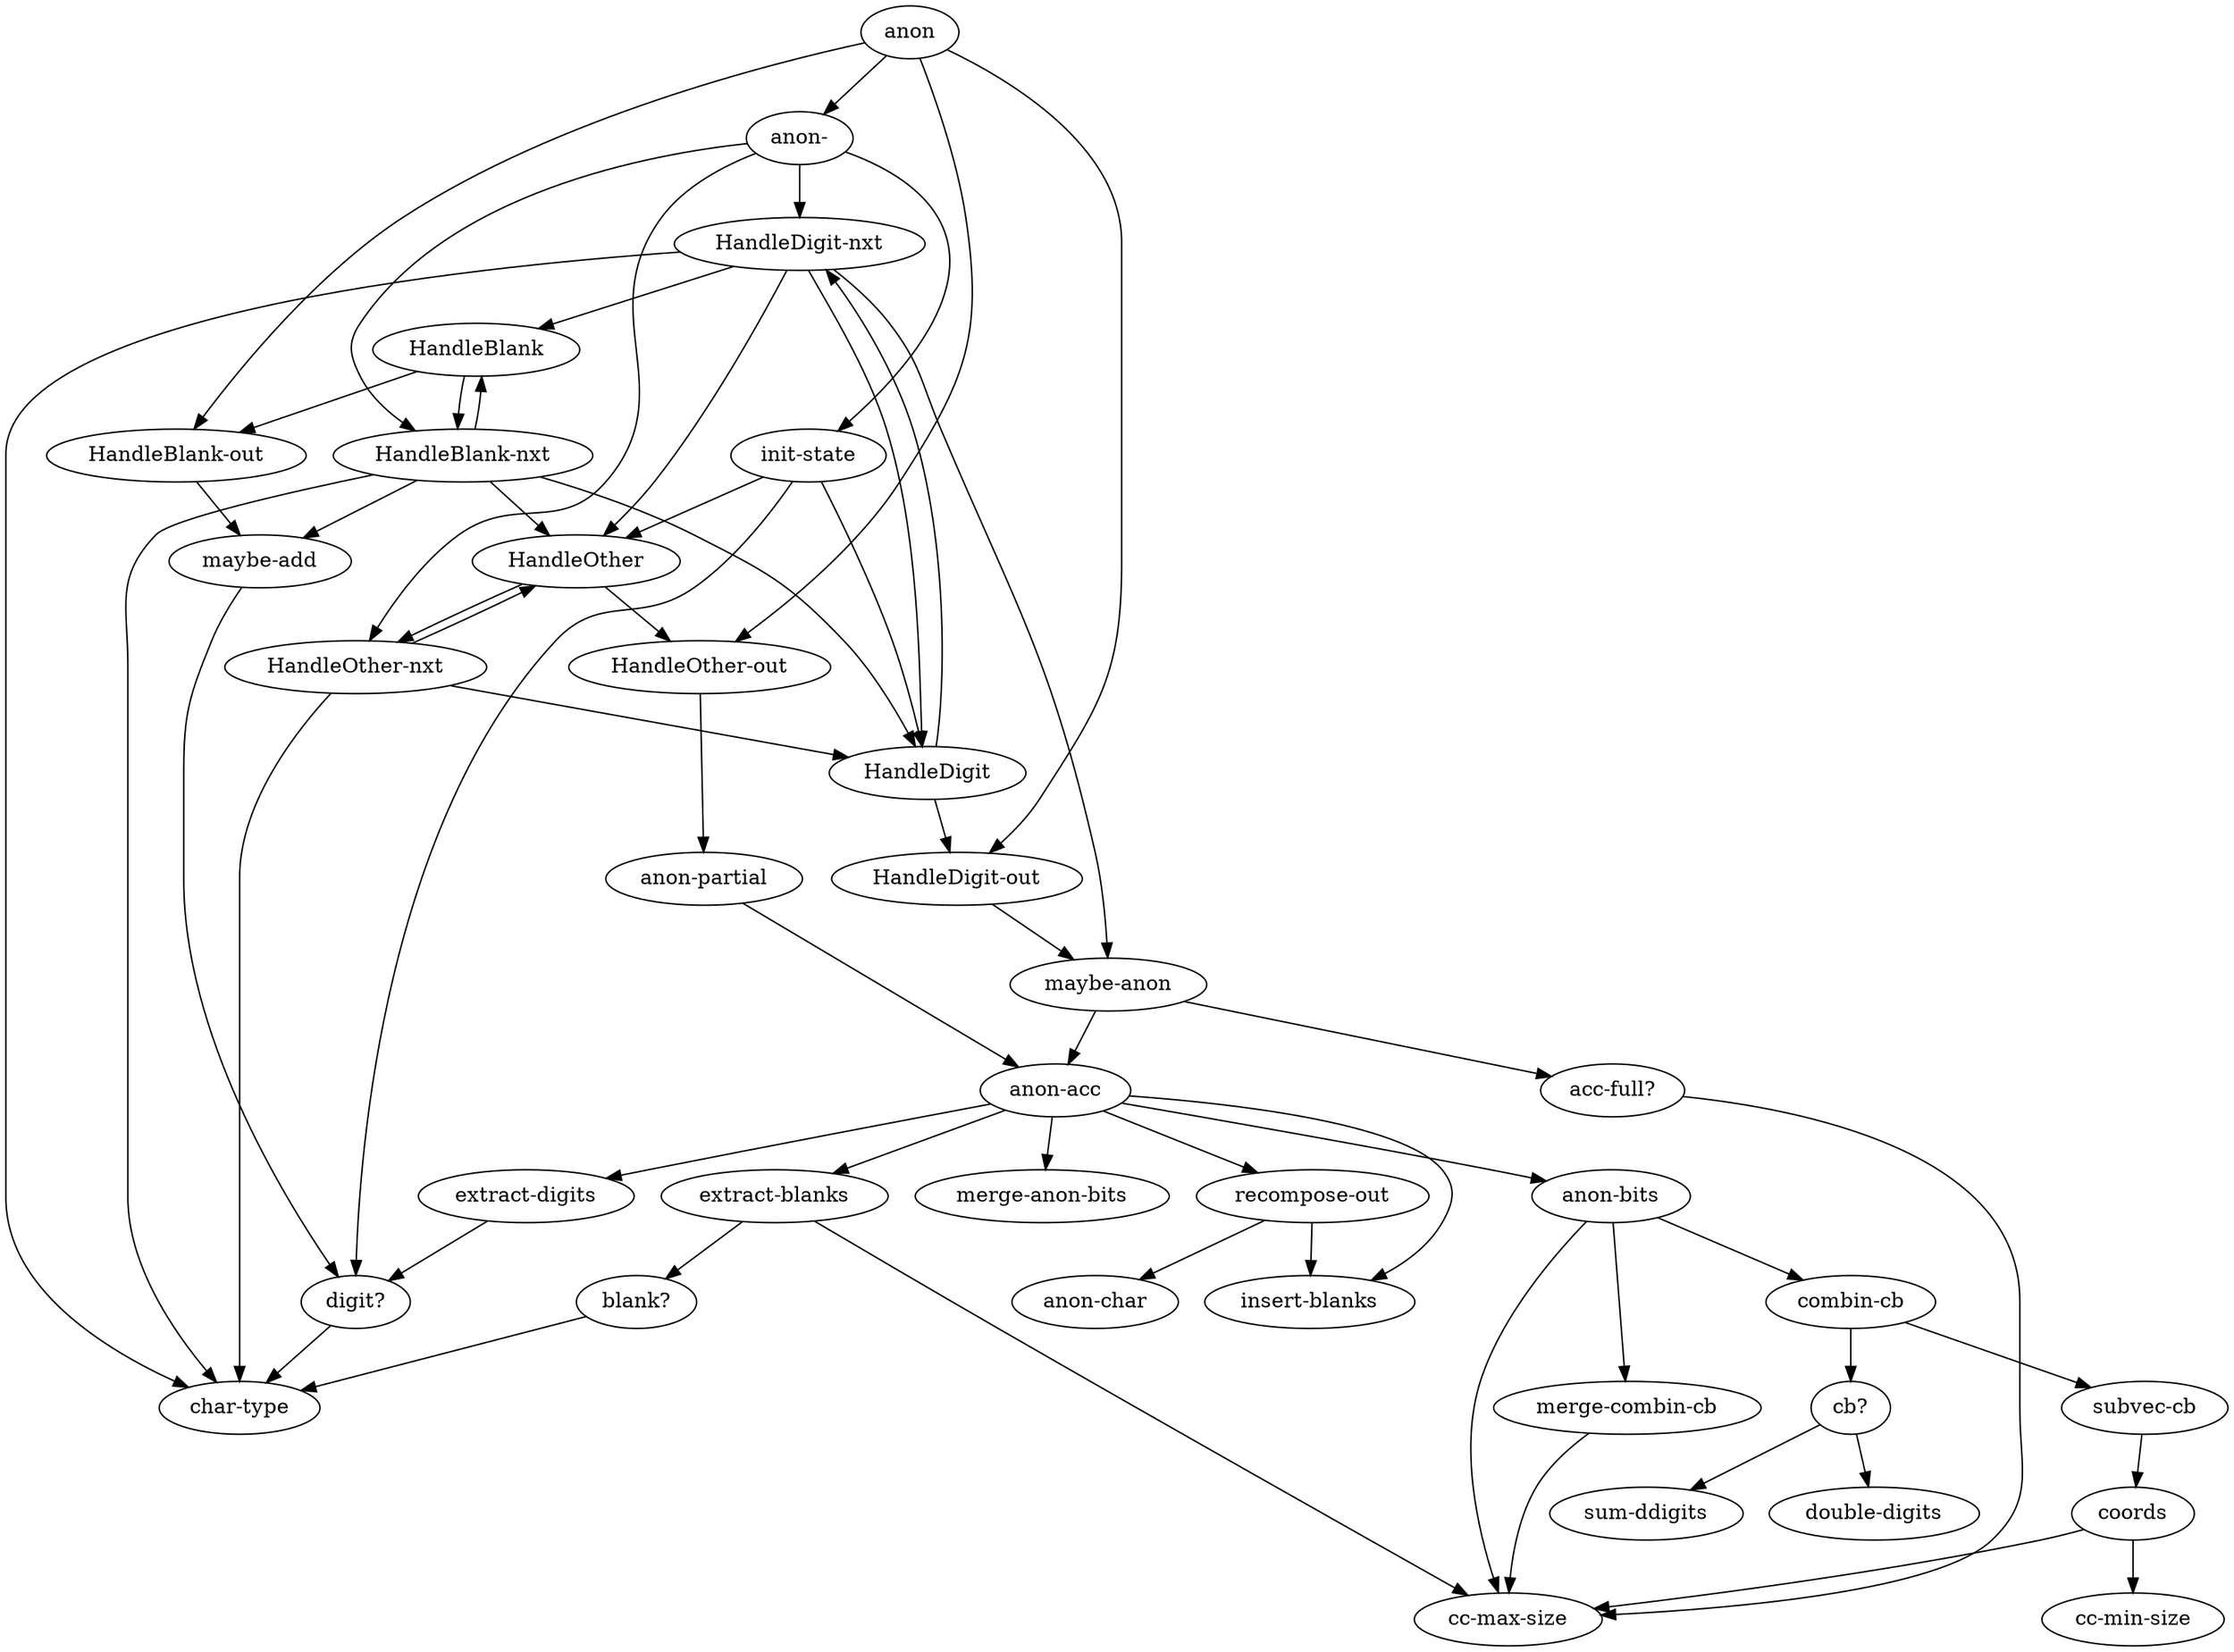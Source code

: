 digraph {
        
        "anon-partial" -> "anon-acc";

        "maybe-add" -> "digit?";

        "acc-full?" -> "cc-max-size";

        "blank?" -> "char-type";

        "extract-blanks" -> "cc-max-size";
        "extract-blanks" -> "blank?";

        "digit?" -> "char-type";

        "extract-digits" -> "digit?";

        "recompose-out" -> "anon-char";
        "recompose-out" -> "insert-blanks";

        "merge-combin-cb" -> "cc-max-size";

        "coords" -> "cc-min-size";
        "coords" -> "cc-max-size";

        "subvec-cb" -> "coords";

        "cb?" -> "sum-ddigits";
        "cb?" -> "double-digits";

        "combin-cb" -> "subvec-cb";
        "combin-cb" -> "cb?";

        "anon-bits" -> "cc-max-size";
        "anon-bits" -> "combin-cb";
        "anon-bits" -> "merge-combin-cb";

        "anon-acc" -> "extract-digits";
        "anon-acc" -> "extract-blanks";
        "anon-acc" -> "anon-bits";
        "anon-acc" -> "merge-anon-bits";
        "anon-acc" -> "recompose-out";
        "anon-acc" -> "insert-blanks";

        "maybe-anon" -> "acc-full?";
        "maybe-anon" -> "anon-acc";

        "init-state" -> "HandleDigit";
        "init-state" -> "HandleOther";
        "init-state" -> "digit?";

        "anon-" -> "init-state";
        "anon-" -> "HandleDigit-nxt";
        "anon-" -> "HandleBlank-nxt";
        "anon-" -> "HandleOther-nxt";

        "anon" -> "anon-";
        "anon" -> "HandleDigit-out";
        "anon" -> "HandleBlank-out";
        "anon" -> "HandleOther-out";

        "HandleOther" -> "HandleOther-nxt";
        "HandleOther" -> "HandleOther-out";

        "HandleDigit" -> "HandleDigit-nxt";
        "HandleDigit" -> "HandleDigit-out";

        "HandleBlank" -> "HandleBlank-nxt";
        "HandleBlank" -> "HandleBlank-out";
        

        "HandleOther-nxt" -> "char-type";
        "HandleOther-nxt" -> "HandleOther";
        "HandleOther-nxt" -> "HandleDigit";
        
        "HandleOther-out" -> "anon-partial";

        "HandleBlank-nxt" -> "char-type";
        "HandleBlank-nxt" -> "maybe-add";
        "HandleBlank-nxt" -> "HandleDigit";
        "HandleBlank-nxt" -> "HandleBlank";
        "HandleBlank-nxt" -> "HandleOther";

        "HandleBlank-out" -> "maybe-add";
        
        "HandleDigit-nxt" -> "char-type";
        "HandleDigit-nxt" -> "maybe-anon";
        "HandleDigit-nxt" -> "HandleDigit";
        "HandleDigit-nxt" -> "HandleBlank";
        "HandleDigit-nxt" -> "HandleOther";

        "HandleDigit-out" -> "maybe-anon";
}